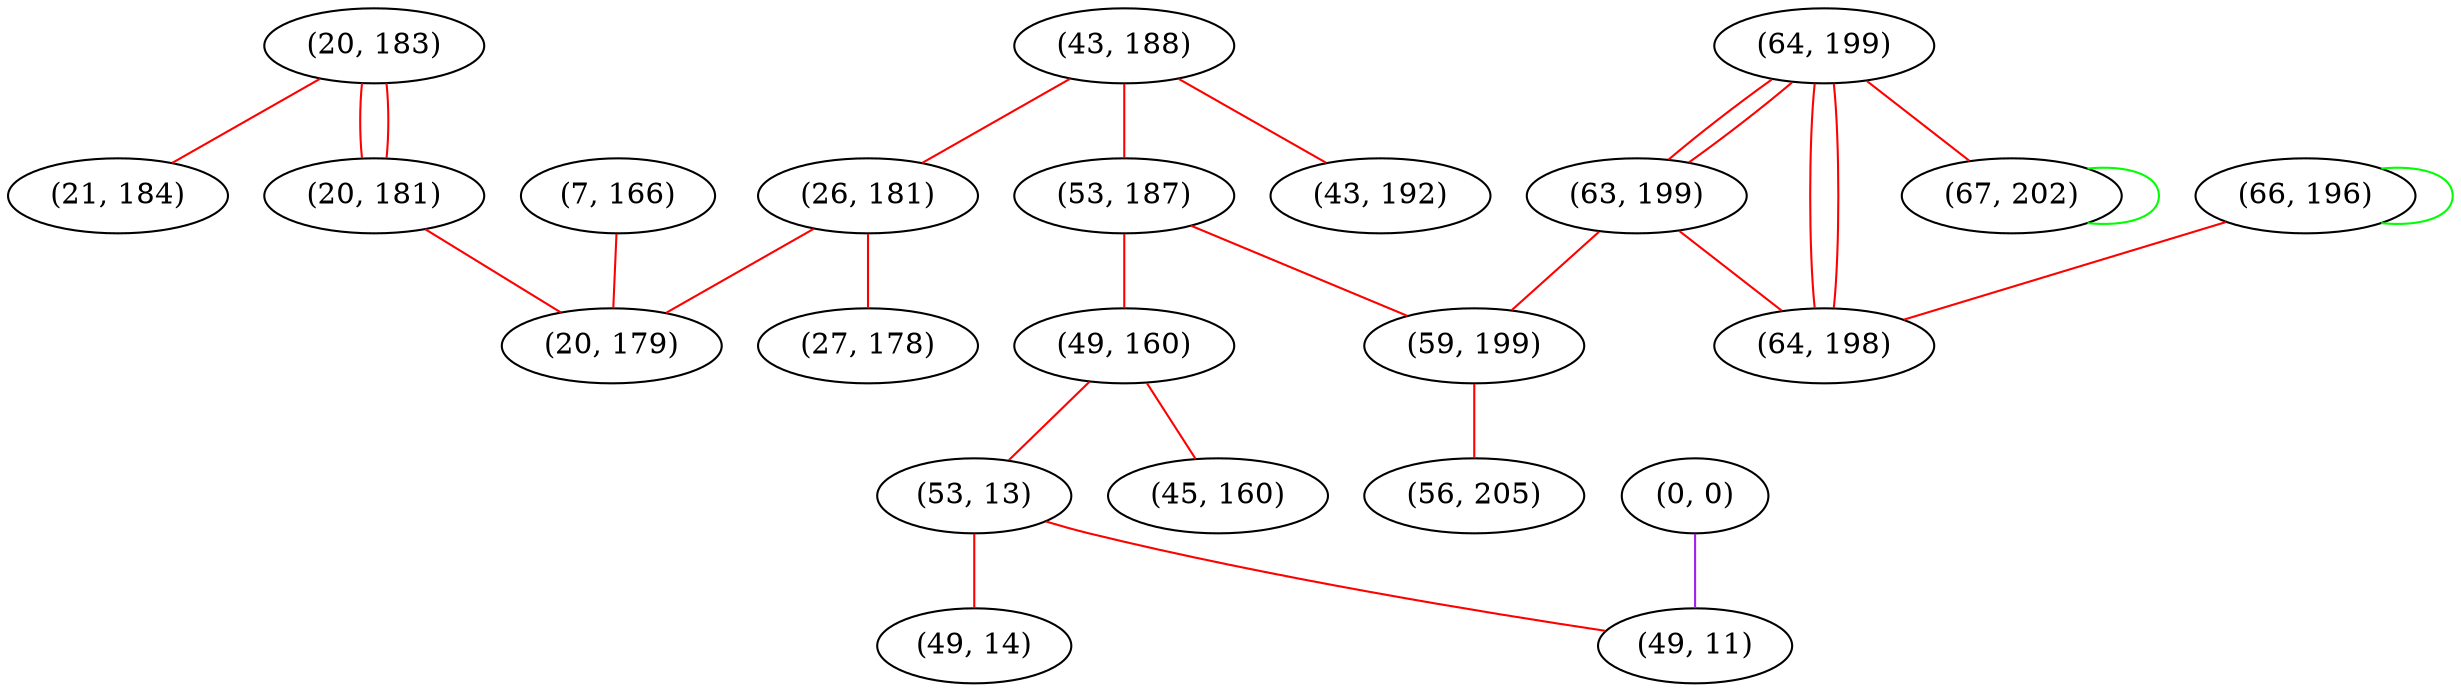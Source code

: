 graph "" {
"(20, 183)";
"(7, 166)";
"(43, 188)";
"(64, 199)";
"(21, 184)";
"(26, 181)";
"(53, 187)";
"(49, 160)";
"(43, 192)";
"(53, 13)";
"(0, 0)";
"(63, 199)";
"(20, 181)";
"(27, 178)";
"(49, 11)";
"(59, 199)";
"(49, 14)";
"(66, 196)";
"(64, 198)";
"(56, 205)";
"(20, 179)";
"(67, 202)";
"(45, 160)";
"(20, 183)" -- "(20, 181)"  [color=red, key=0, weight=1];
"(20, 183)" -- "(20, 181)"  [color=red, key=1, weight=1];
"(20, 183)" -- "(21, 184)"  [color=red, key=0, weight=1];
"(7, 166)" -- "(20, 179)"  [color=red, key=0, weight=1];
"(43, 188)" -- "(43, 192)"  [color=red, key=0, weight=1];
"(43, 188)" -- "(26, 181)"  [color=red, key=0, weight=1];
"(43, 188)" -- "(53, 187)"  [color=red, key=0, weight=1];
"(64, 199)" -- "(64, 198)"  [color=red, key=0, weight=1];
"(64, 199)" -- "(64, 198)"  [color=red, key=1, weight=1];
"(64, 199)" -- "(67, 202)"  [color=red, key=0, weight=1];
"(64, 199)" -- "(63, 199)"  [color=red, key=0, weight=1];
"(64, 199)" -- "(63, 199)"  [color=red, key=1, weight=1];
"(26, 181)" -- "(27, 178)"  [color=red, key=0, weight=1];
"(26, 181)" -- "(20, 179)"  [color=red, key=0, weight=1];
"(53, 187)" -- "(59, 199)"  [color=red, key=0, weight=1];
"(53, 187)" -- "(49, 160)"  [color=red, key=0, weight=1];
"(49, 160)" -- "(53, 13)"  [color=red, key=0, weight=1];
"(49, 160)" -- "(45, 160)"  [color=red, key=0, weight=1];
"(53, 13)" -- "(49, 11)"  [color=red, key=0, weight=1];
"(53, 13)" -- "(49, 14)"  [color=red, key=0, weight=1];
"(0, 0)" -- "(49, 11)"  [color=purple, key=0, weight=4];
"(63, 199)" -- "(59, 199)"  [color=red, key=0, weight=1];
"(63, 199)" -- "(64, 198)"  [color=red, key=0, weight=1];
"(20, 181)" -- "(20, 179)"  [color=red, key=0, weight=1];
"(59, 199)" -- "(56, 205)"  [color=red, key=0, weight=1];
"(66, 196)" -- "(64, 198)"  [color=red, key=0, weight=1];
"(66, 196)" -- "(66, 196)"  [color=green, key=0, weight=2];
"(67, 202)" -- "(67, 202)"  [color=green, key=0, weight=2];
}
